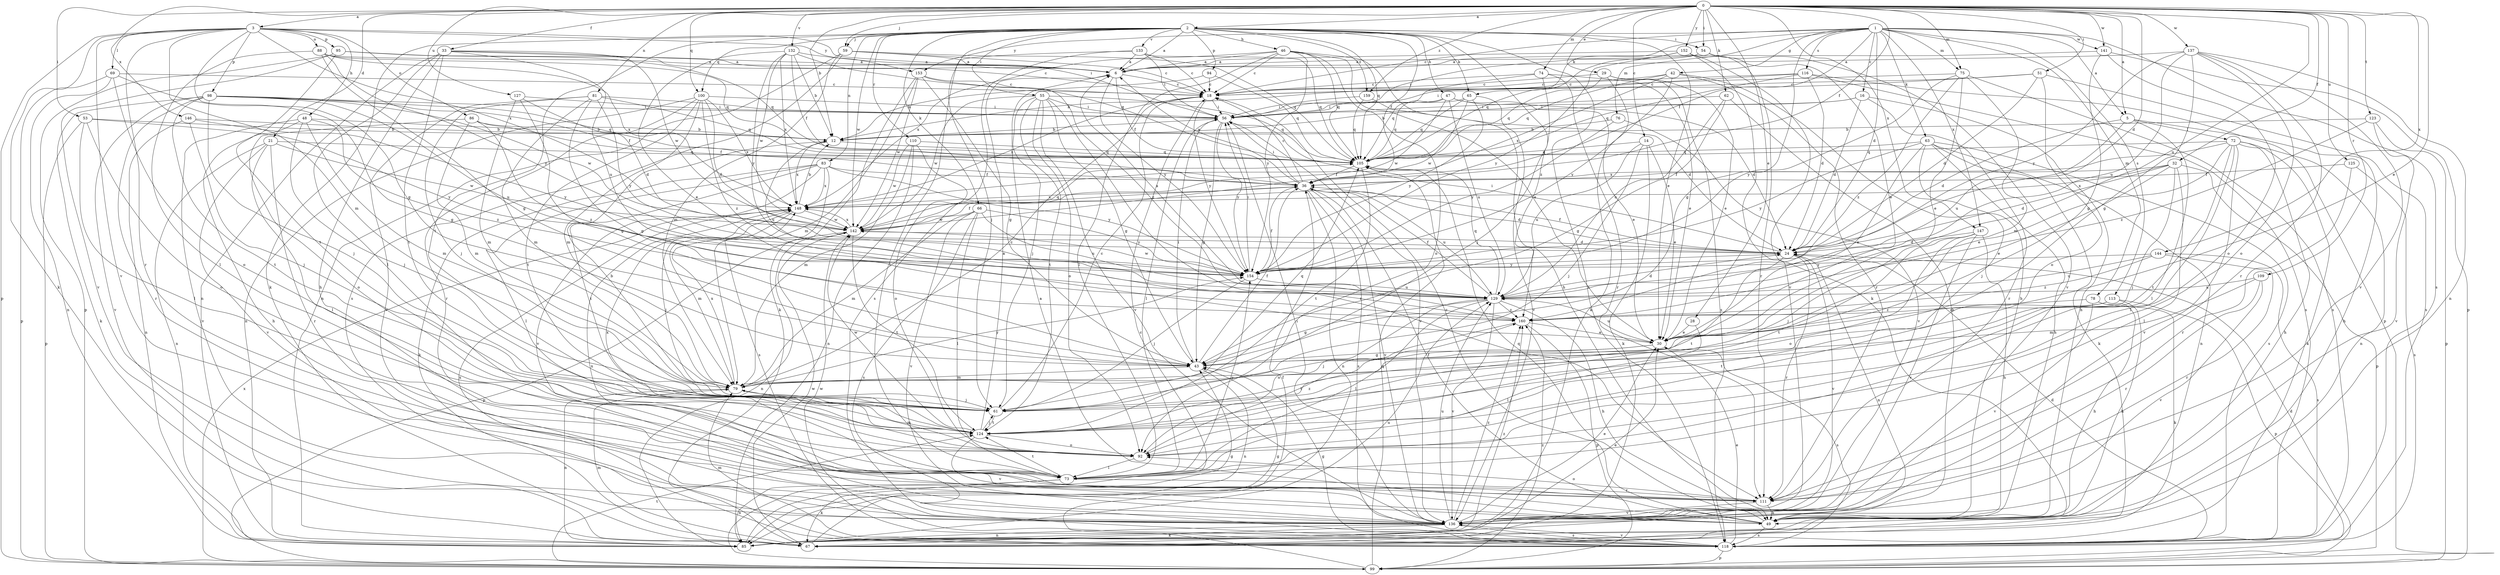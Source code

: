 strict digraph  {
0;
1;
2;
3;
5;
6;
12;
14;
16;
18;
21;
24;
28;
29;
30;
32;
33;
36;
42;
43;
46;
47;
48;
49;
51;
53;
54;
55;
56;
59;
61;
62;
63;
65;
66;
67;
69;
72;
73;
74;
75;
76;
78;
79;
81;
83;
85;
86;
88;
92;
94;
95;
98;
99;
100;
105;
109;
110;
111;
113;
116;
118;
123;
124;
125;
127;
129;
132;
133;
136;
137;
141;
142;
144;
146;
147;
148;
152;
153;
154;
159;
160;
0 -> 2  [label=a];
0 -> 3  [label=a];
0 -> 5  [label=a];
0 -> 12  [label=b];
0 -> 14  [label=c];
0 -> 21  [label=d];
0 -> 24  [label=d];
0 -> 28  [label=e];
0 -> 29  [label=e];
0 -> 30  [label=e];
0 -> 32  [label=f];
0 -> 33  [label=f];
0 -> 36  [label=f];
0 -> 51  [label=i];
0 -> 53  [label=i];
0 -> 54  [label=i];
0 -> 59  [label=j];
0 -> 62  [label=k];
0 -> 74  [label=m];
0 -> 75  [label=m];
0 -> 81  [label=n];
0 -> 100  [label=q];
0 -> 109  [label=r];
0 -> 123  [label=t];
0 -> 125  [label=u];
0 -> 127  [label=u];
0 -> 129  [label=u];
0 -> 132  [label=v];
0 -> 137  [label=w];
0 -> 141  [label=w];
0 -> 144  [label=x];
0 -> 146  [label=x];
0 -> 147  [label=x];
0 -> 152  [label=y];
0 -> 159  [label=z];
1 -> 5  [label=a];
1 -> 16  [label=c];
1 -> 18  [label=c];
1 -> 24  [label=d];
1 -> 36  [label=f];
1 -> 42  [label=g];
1 -> 43  [label=g];
1 -> 63  [label=k];
1 -> 65  [label=k];
1 -> 75  [label=m];
1 -> 76  [label=m];
1 -> 78  [label=m];
1 -> 113  [label=s];
1 -> 116  [label=s];
1 -> 118  [label=s];
1 -> 141  [label=w];
1 -> 147  [label=x];
1 -> 153  [label=y];
2 -> 6  [label=a];
2 -> 30  [label=e];
2 -> 36  [label=f];
2 -> 46  [label=h];
2 -> 47  [label=h];
2 -> 54  [label=i];
2 -> 55  [label=i];
2 -> 59  [label=j];
2 -> 61  [label=j];
2 -> 65  [label=k];
2 -> 66  [label=k];
2 -> 67  [label=k];
2 -> 83  [label=n];
2 -> 94  [label=p];
2 -> 100  [label=q];
2 -> 105  [label=q];
2 -> 110  [label=r];
2 -> 118  [label=s];
2 -> 124  [label=t];
2 -> 133  [label=v];
2 -> 142  [label=w];
2 -> 159  [label=z];
2 -> 160  [label=z];
3 -> 43  [label=g];
3 -> 48  [label=h];
3 -> 56  [label=i];
3 -> 67  [label=k];
3 -> 69  [label=l];
3 -> 79  [label=m];
3 -> 86  [label=o];
3 -> 88  [label=o];
3 -> 95  [label=p];
3 -> 98  [label=p];
3 -> 99  [label=p];
3 -> 111  [label=r];
3 -> 136  [label=v];
3 -> 148  [label=x];
3 -> 153  [label=y];
5 -> 24  [label=d];
5 -> 49  [label=h];
5 -> 72  [label=l];
5 -> 73  [label=l];
5 -> 129  [label=u];
6 -> 18  [label=c];
6 -> 36  [label=f];
6 -> 154  [label=y];
12 -> 105  [label=q];
12 -> 129  [label=u];
12 -> 148  [label=x];
14 -> 30  [label=e];
14 -> 61  [label=j];
14 -> 67  [label=k];
14 -> 105  [label=q];
14 -> 129  [label=u];
16 -> 12  [label=b];
16 -> 24  [label=d];
16 -> 49  [label=h];
16 -> 56  [label=i];
16 -> 111  [label=r];
18 -> 56  [label=i];
18 -> 148  [label=x];
18 -> 154  [label=y];
21 -> 73  [label=l];
21 -> 85  [label=n];
21 -> 105  [label=q];
21 -> 111  [label=r];
21 -> 136  [label=v];
21 -> 142  [label=w];
24 -> 36  [label=f];
24 -> 56  [label=i];
24 -> 85  [label=n];
24 -> 111  [label=r];
24 -> 124  [label=t];
24 -> 136  [label=v];
24 -> 154  [label=y];
28 -> 30  [label=e];
28 -> 73  [label=l];
29 -> 18  [label=c];
29 -> 30  [label=e];
29 -> 67  [label=k];
29 -> 105  [label=q];
29 -> 118  [label=s];
30 -> 43  [label=g];
30 -> 118  [label=s];
30 -> 124  [label=t];
30 -> 129  [label=u];
32 -> 24  [label=d];
32 -> 30  [label=e];
32 -> 36  [label=f];
32 -> 61  [label=j];
32 -> 73  [label=l];
32 -> 99  [label=p];
32 -> 148  [label=x];
33 -> 6  [label=a];
33 -> 18  [label=c];
33 -> 49  [label=h];
33 -> 73  [label=l];
33 -> 85  [label=n];
33 -> 124  [label=t];
33 -> 129  [label=u];
33 -> 142  [label=w];
36 -> 6  [label=a];
36 -> 18  [label=c];
36 -> 24  [label=d];
36 -> 56  [label=i];
36 -> 85  [label=n];
36 -> 118  [label=s];
36 -> 129  [label=u];
36 -> 136  [label=v];
36 -> 148  [label=x];
42 -> 18  [label=c];
42 -> 49  [label=h];
42 -> 105  [label=q];
42 -> 111  [label=r];
42 -> 148  [label=x];
42 -> 154  [label=y];
43 -> 36  [label=f];
43 -> 56  [label=i];
43 -> 79  [label=m];
43 -> 85  [label=n];
46 -> 6  [label=a];
46 -> 18  [label=c];
46 -> 30  [label=e];
46 -> 49  [label=h];
46 -> 73  [label=l];
46 -> 92  [label=o];
46 -> 105  [label=q];
46 -> 148  [label=x];
46 -> 154  [label=y];
47 -> 24  [label=d];
47 -> 30  [label=e];
47 -> 56  [label=i];
47 -> 105  [label=q];
47 -> 129  [label=u];
47 -> 142  [label=w];
48 -> 12  [label=b];
48 -> 49  [label=h];
48 -> 61  [label=j];
48 -> 79  [label=m];
48 -> 136  [label=v];
48 -> 160  [label=z];
49 -> 6  [label=a];
49 -> 18  [label=c];
49 -> 36  [label=f];
49 -> 105  [label=q];
49 -> 118  [label=s];
49 -> 148  [label=x];
51 -> 18  [label=c];
51 -> 24  [label=d];
51 -> 56  [label=i];
51 -> 92  [label=o];
51 -> 118  [label=s];
53 -> 12  [label=b];
53 -> 73  [label=l];
53 -> 92  [label=o];
53 -> 99  [label=p];
53 -> 154  [label=y];
54 -> 6  [label=a];
54 -> 30  [label=e];
54 -> 56  [label=i];
54 -> 136  [label=v];
55 -> 43  [label=g];
55 -> 56  [label=i];
55 -> 61  [label=j];
55 -> 92  [label=o];
55 -> 105  [label=q];
55 -> 111  [label=r];
55 -> 124  [label=t];
55 -> 136  [label=v];
55 -> 142  [label=w];
56 -> 12  [label=b];
56 -> 43  [label=g];
56 -> 73  [label=l];
56 -> 136  [label=v];
56 -> 154  [label=y];
59 -> 6  [label=a];
59 -> 18  [label=c];
59 -> 79  [label=m];
59 -> 85  [label=n];
59 -> 105  [label=q];
59 -> 118  [label=s];
61 -> 12  [label=b];
61 -> 18  [label=c];
61 -> 124  [label=t];
62 -> 43  [label=g];
62 -> 49  [label=h];
62 -> 56  [label=i];
62 -> 129  [label=u];
63 -> 30  [label=e];
63 -> 49  [label=h];
63 -> 61  [label=j];
63 -> 67  [label=k];
63 -> 85  [label=n];
63 -> 105  [label=q];
63 -> 118  [label=s];
63 -> 154  [label=y];
65 -> 56  [label=i];
65 -> 105  [label=q];
65 -> 136  [label=v];
65 -> 142  [label=w];
65 -> 154  [label=y];
66 -> 73  [label=l];
66 -> 79  [label=m];
66 -> 118  [label=s];
66 -> 129  [label=u];
66 -> 136  [label=v];
66 -> 142  [label=w];
66 -> 154  [label=y];
67 -> 43  [label=g];
67 -> 79  [label=m];
67 -> 142  [label=w];
69 -> 18  [label=c];
69 -> 43  [label=g];
69 -> 85  [label=n];
69 -> 92  [label=o];
69 -> 99  [label=p];
72 -> 30  [label=e];
72 -> 49  [label=h];
72 -> 67  [label=k];
72 -> 73  [label=l];
72 -> 85  [label=n];
72 -> 105  [label=q];
72 -> 124  [label=t];
72 -> 136  [label=v];
72 -> 148  [label=x];
73 -> 67  [label=k];
73 -> 85  [label=n];
73 -> 111  [label=r];
73 -> 124  [label=t];
73 -> 154  [label=y];
74 -> 18  [label=c];
74 -> 30  [label=e];
74 -> 61  [label=j];
74 -> 105  [label=q];
74 -> 111  [label=r];
75 -> 18  [label=c];
75 -> 30  [label=e];
75 -> 79  [label=m];
75 -> 118  [label=s];
75 -> 154  [label=y];
75 -> 160  [label=z];
76 -> 12  [label=b];
76 -> 136  [label=v];
76 -> 154  [label=y];
78 -> 49  [label=h];
78 -> 67  [label=k];
78 -> 136  [label=v];
78 -> 160  [label=z];
79 -> 18  [label=c];
79 -> 61  [label=j];
79 -> 85  [label=n];
79 -> 105  [label=q];
79 -> 148  [label=x];
79 -> 154  [label=y];
81 -> 43  [label=g];
81 -> 56  [label=i];
81 -> 61  [label=j];
81 -> 79  [label=m];
81 -> 105  [label=q];
81 -> 136  [label=v];
81 -> 154  [label=y];
83 -> 36  [label=f];
83 -> 67  [label=k];
83 -> 73  [label=l];
83 -> 118  [label=s];
83 -> 124  [label=t];
83 -> 136  [label=v];
83 -> 148  [label=x];
83 -> 154  [label=y];
85 -> 30  [label=e];
85 -> 43  [label=g];
85 -> 129  [label=u];
85 -> 160  [label=z];
86 -> 12  [label=b];
86 -> 36  [label=f];
86 -> 79  [label=m];
86 -> 92  [label=o];
86 -> 160  [label=z];
88 -> 6  [label=a];
88 -> 43  [label=g];
88 -> 73  [label=l];
88 -> 105  [label=q];
88 -> 148  [label=x];
88 -> 154  [label=y];
92 -> 73  [label=l];
92 -> 79  [label=m];
92 -> 148  [label=x];
92 -> 160  [label=z];
94 -> 12  [label=b];
94 -> 18  [label=c];
94 -> 105  [label=q];
95 -> 6  [label=a];
95 -> 99  [label=p];
95 -> 105  [label=q];
95 -> 124  [label=t];
95 -> 136  [label=v];
98 -> 36  [label=f];
98 -> 56  [label=i];
98 -> 61  [label=j];
98 -> 67  [label=k];
98 -> 105  [label=q];
98 -> 111  [label=r];
98 -> 124  [label=t];
98 -> 129  [label=u];
98 -> 136  [label=v];
98 -> 142  [label=w];
99 -> 18  [label=c];
99 -> 24  [label=d];
99 -> 36  [label=f];
99 -> 105  [label=q];
99 -> 124  [label=t];
99 -> 148  [label=x];
99 -> 160  [label=z];
100 -> 24  [label=d];
100 -> 56  [label=i];
100 -> 79  [label=m];
100 -> 85  [label=n];
100 -> 111  [label=r];
100 -> 124  [label=t];
100 -> 148  [label=x];
100 -> 160  [label=z];
105 -> 36  [label=f];
105 -> 124  [label=t];
109 -> 79  [label=m];
109 -> 111  [label=r];
109 -> 129  [label=u];
109 -> 136  [label=v];
110 -> 79  [label=m];
110 -> 85  [label=n];
110 -> 92  [label=o];
110 -> 105  [label=q];
110 -> 142  [label=w];
111 -> 49  [label=h];
111 -> 92  [label=o];
111 -> 136  [label=v];
113 -> 49  [label=h];
113 -> 99  [label=p];
113 -> 124  [label=t];
113 -> 160  [label=z];
116 -> 12  [label=b];
116 -> 18  [label=c];
116 -> 24  [label=d];
116 -> 99  [label=p];
116 -> 105  [label=q];
116 -> 118  [label=s];
118 -> 24  [label=d];
118 -> 30  [label=e];
118 -> 43  [label=g];
118 -> 79  [label=m];
118 -> 99  [label=p];
118 -> 136  [label=v];
118 -> 142  [label=w];
118 -> 148  [label=x];
123 -> 12  [label=b];
123 -> 99  [label=p];
123 -> 136  [label=v];
123 -> 160  [label=z];
124 -> 6  [label=a];
124 -> 61  [label=j];
124 -> 92  [label=o];
124 -> 136  [label=v];
124 -> 142  [label=w];
125 -> 36  [label=f];
125 -> 111  [label=r];
125 -> 118  [label=s];
127 -> 24  [label=d];
127 -> 43  [label=g];
127 -> 56  [label=i];
127 -> 79  [label=m];
129 -> 6  [label=a];
129 -> 24  [label=d];
129 -> 36  [label=f];
129 -> 43  [label=g];
129 -> 49  [label=h];
129 -> 73  [label=l];
129 -> 92  [label=o];
129 -> 105  [label=q];
129 -> 136  [label=v];
129 -> 160  [label=z];
132 -> 6  [label=a];
132 -> 12  [label=b];
132 -> 30  [label=e];
132 -> 36  [label=f];
132 -> 105  [label=q];
132 -> 142  [label=w];
132 -> 148  [label=x];
132 -> 154  [label=y];
133 -> 6  [label=a];
133 -> 18  [label=c];
133 -> 56  [label=i];
133 -> 73  [label=l];
133 -> 105  [label=q];
133 -> 118  [label=s];
136 -> 30  [label=e];
136 -> 56  [label=i];
136 -> 67  [label=k];
136 -> 85  [label=n];
136 -> 118  [label=s];
136 -> 129  [label=u];
136 -> 160  [label=z];
137 -> 6  [label=a];
137 -> 43  [label=g];
137 -> 85  [label=n];
137 -> 92  [label=o];
137 -> 111  [label=r];
137 -> 129  [label=u];
137 -> 136  [label=v];
137 -> 154  [label=y];
141 -> 6  [label=a];
141 -> 43  [label=g];
141 -> 92  [label=o];
141 -> 99  [label=p];
142 -> 24  [label=d];
142 -> 36  [label=f];
142 -> 85  [label=n];
142 -> 99  [label=p];
142 -> 105  [label=q];
142 -> 124  [label=t];
142 -> 148  [label=x];
144 -> 111  [label=r];
144 -> 118  [label=s];
144 -> 129  [label=u];
144 -> 154  [label=y];
144 -> 160  [label=z];
146 -> 12  [label=b];
146 -> 61  [label=j];
146 -> 85  [label=n];
146 -> 154  [label=y];
147 -> 24  [label=d];
147 -> 49  [label=h];
147 -> 61  [label=j];
147 -> 92  [label=o];
147 -> 124  [label=t];
147 -> 136  [label=v];
148 -> 12  [label=b];
148 -> 61  [label=j];
148 -> 79  [label=m];
148 -> 142  [label=w];
152 -> 6  [label=a];
152 -> 67  [label=k];
152 -> 105  [label=q];
152 -> 111  [label=r];
152 -> 136  [label=v];
152 -> 154  [label=y];
153 -> 18  [label=c];
153 -> 43  [label=g];
153 -> 67  [label=k];
153 -> 79  [label=m];
153 -> 142  [label=w];
153 -> 160  [label=z];
154 -> 36  [label=f];
154 -> 56  [label=i];
154 -> 61  [label=j];
154 -> 129  [label=u];
154 -> 142  [label=w];
159 -> 24  [label=d];
159 -> 56  [label=i];
159 -> 105  [label=q];
160 -> 30  [label=e];
160 -> 61  [label=j];
160 -> 99  [label=p];
}
